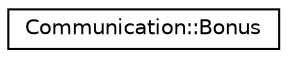 digraph "Graphical Class Hierarchy"
{
 // LATEX_PDF_SIZE
  edge [fontname="Helvetica",fontsize="10",labelfontname="Helvetica",labelfontsize="10"];
  node [fontname="Helvetica",fontsize="10",shape=record];
  rankdir="LR";
  Node0 [label="Communication::Bonus",height=0.2,width=0.4,color="black", fillcolor="white", style="filled",URL="$structCommunication_1_1Bonus.html",tooltip=" "];
}
